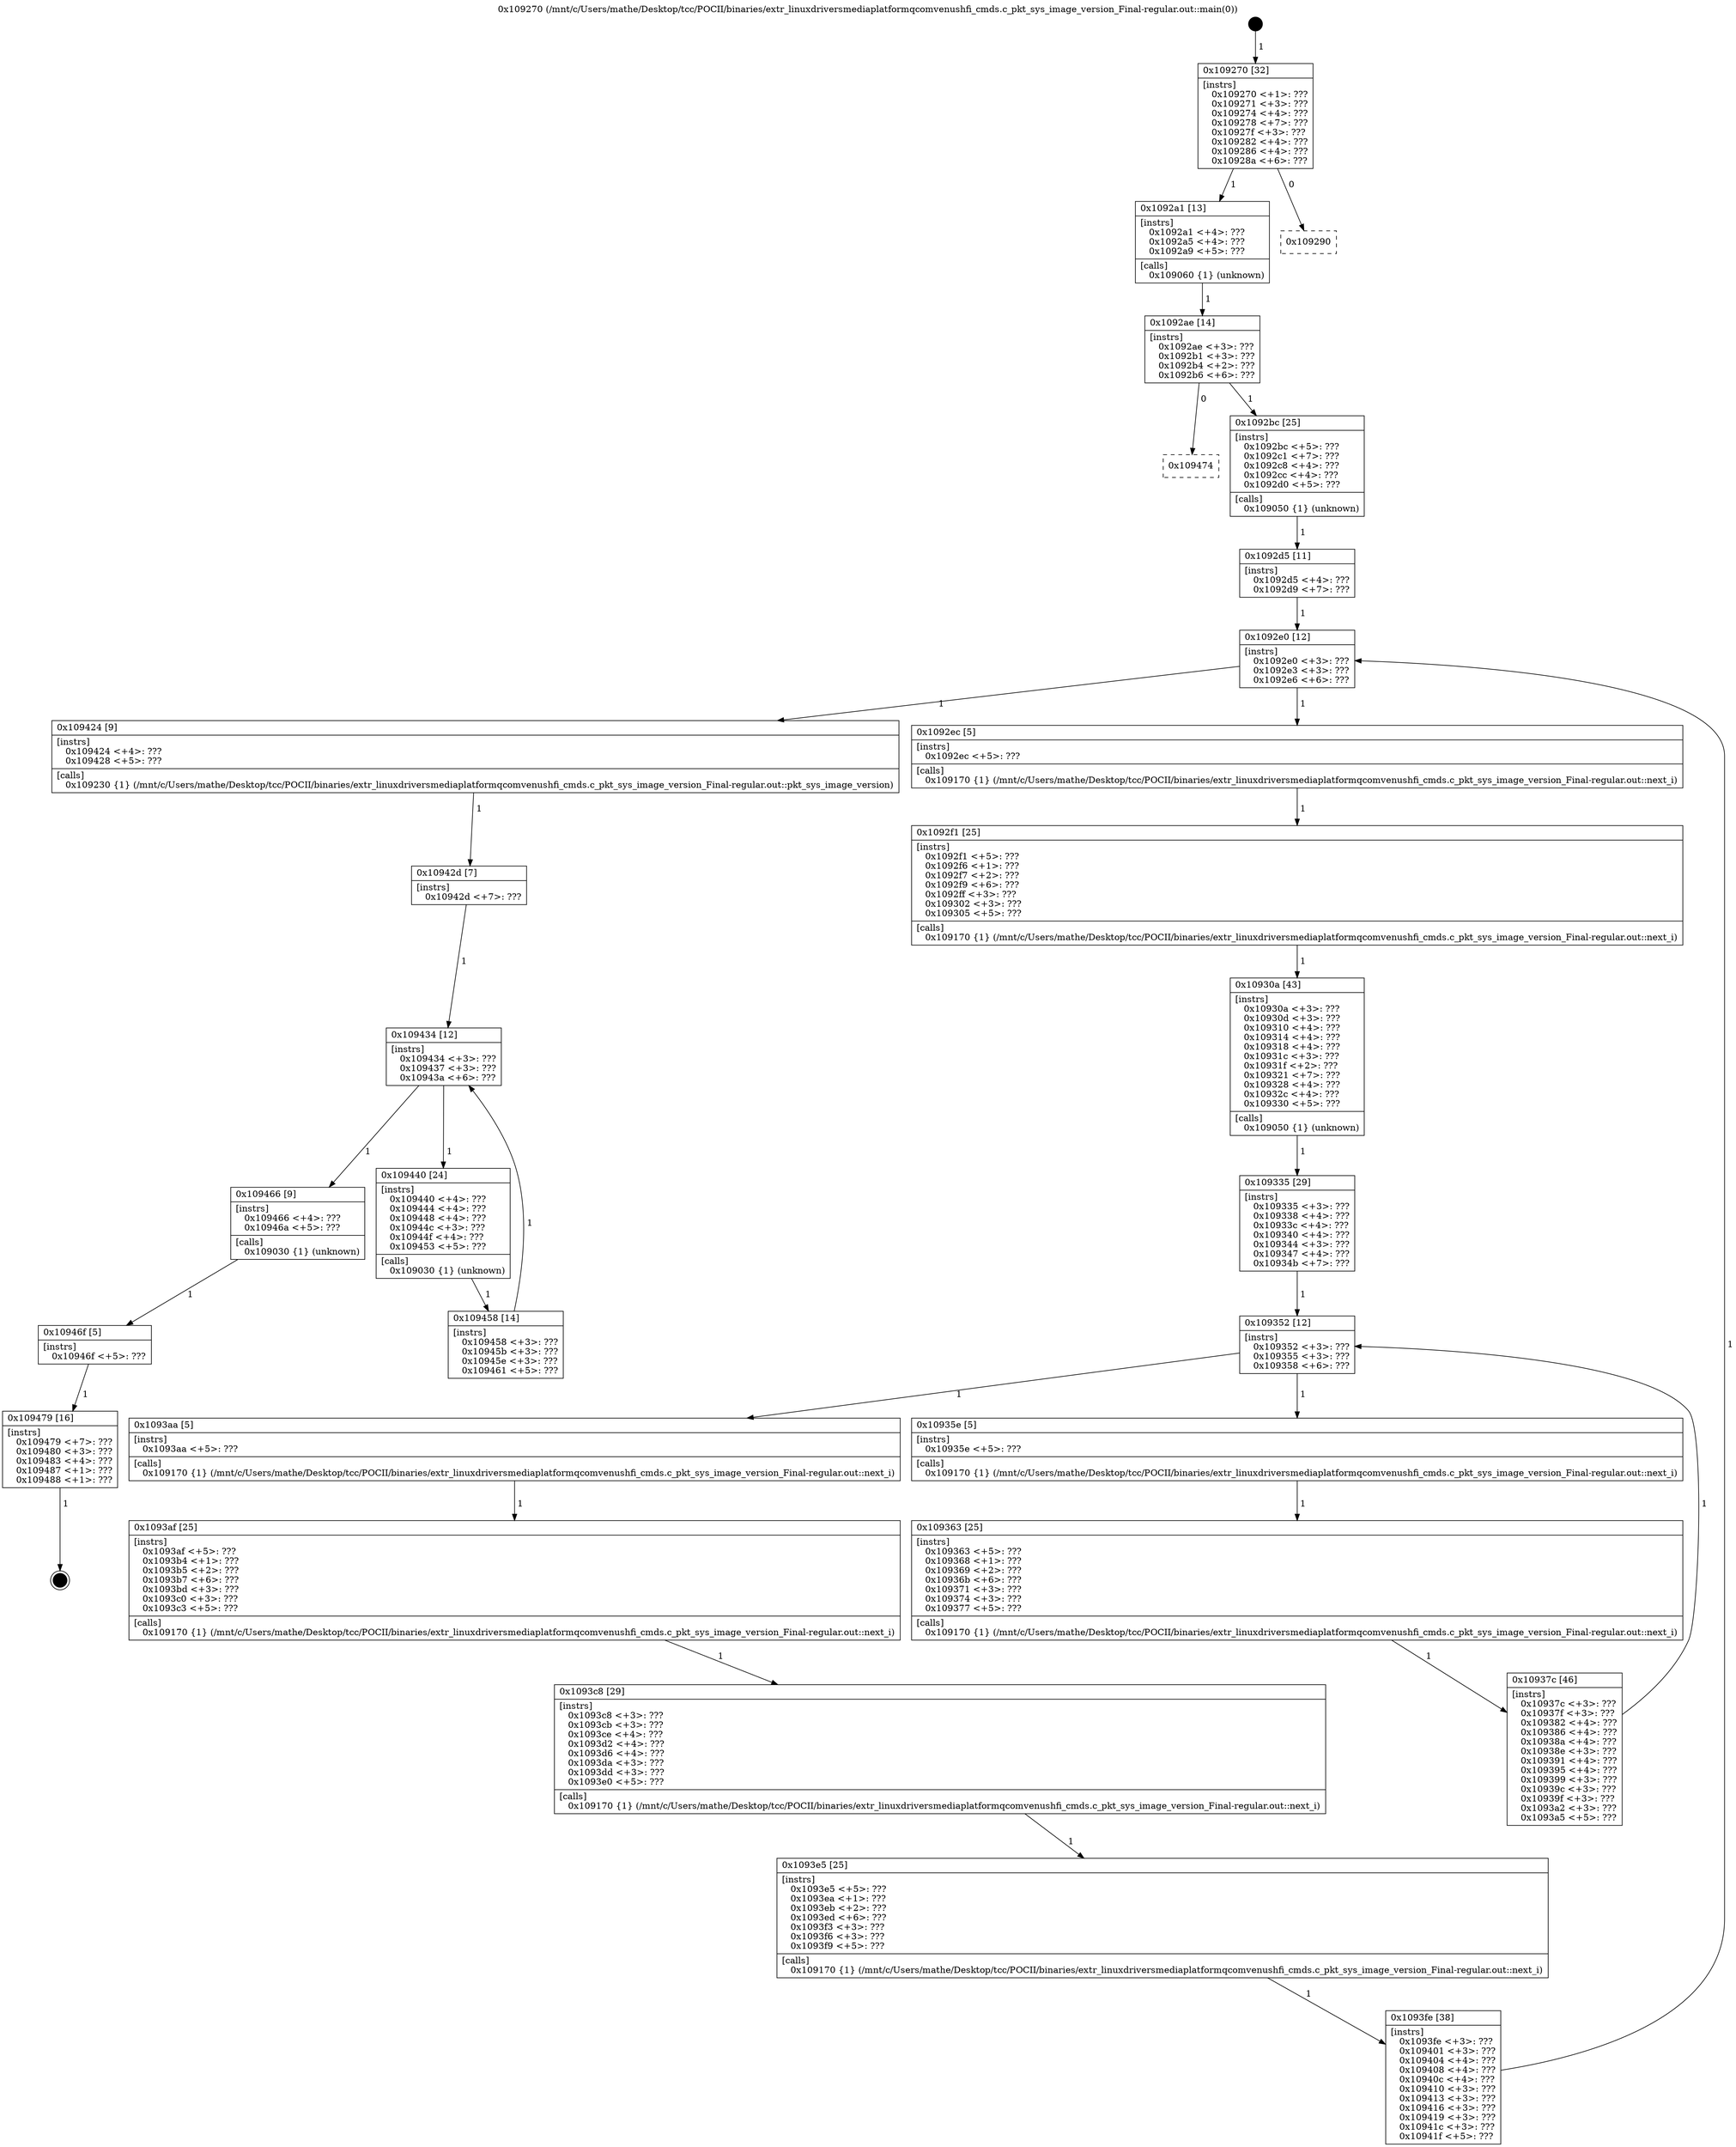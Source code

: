 digraph "0x109270" {
  label = "0x109270 (/mnt/c/Users/mathe/Desktop/tcc/POCII/binaries/extr_linuxdriversmediaplatformqcomvenushfi_cmds.c_pkt_sys_image_version_Final-regular.out::main(0))"
  labelloc = "t"
  node[shape=record]

  Entry [label="",width=0.3,height=0.3,shape=circle,fillcolor=black,style=filled]
  "0x109270" [label="{
     0x109270 [32]\l
     | [instrs]\l
     &nbsp;&nbsp;0x109270 \<+1\>: ???\l
     &nbsp;&nbsp;0x109271 \<+3\>: ???\l
     &nbsp;&nbsp;0x109274 \<+4\>: ???\l
     &nbsp;&nbsp;0x109278 \<+7\>: ???\l
     &nbsp;&nbsp;0x10927f \<+3\>: ???\l
     &nbsp;&nbsp;0x109282 \<+4\>: ???\l
     &nbsp;&nbsp;0x109286 \<+4\>: ???\l
     &nbsp;&nbsp;0x10928a \<+6\>: ???\l
  }"]
  "0x1092a1" [label="{
     0x1092a1 [13]\l
     | [instrs]\l
     &nbsp;&nbsp;0x1092a1 \<+4\>: ???\l
     &nbsp;&nbsp;0x1092a5 \<+4\>: ???\l
     &nbsp;&nbsp;0x1092a9 \<+5\>: ???\l
     | [calls]\l
     &nbsp;&nbsp;0x109060 \{1\} (unknown)\l
  }"]
  "0x109290" [label="{
     0x109290\l
  }", style=dashed]
  "0x1092ae" [label="{
     0x1092ae [14]\l
     | [instrs]\l
     &nbsp;&nbsp;0x1092ae \<+3\>: ???\l
     &nbsp;&nbsp;0x1092b1 \<+3\>: ???\l
     &nbsp;&nbsp;0x1092b4 \<+2\>: ???\l
     &nbsp;&nbsp;0x1092b6 \<+6\>: ???\l
  }"]
  "0x109474" [label="{
     0x109474\l
  }", style=dashed]
  "0x1092bc" [label="{
     0x1092bc [25]\l
     | [instrs]\l
     &nbsp;&nbsp;0x1092bc \<+5\>: ???\l
     &nbsp;&nbsp;0x1092c1 \<+7\>: ???\l
     &nbsp;&nbsp;0x1092c8 \<+4\>: ???\l
     &nbsp;&nbsp;0x1092cc \<+4\>: ???\l
     &nbsp;&nbsp;0x1092d0 \<+5\>: ???\l
     | [calls]\l
     &nbsp;&nbsp;0x109050 \{1\} (unknown)\l
  }"]
  Exit [label="",width=0.3,height=0.3,shape=circle,fillcolor=black,style=filled,peripheries=2]
  "0x1092e0" [label="{
     0x1092e0 [12]\l
     | [instrs]\l
     &nbsp;&nbsp;0x1092e0 \<+3\>: ???\l
     &nbsp;&nbsp;0x1092e3 \<+3\>: ???\l
     &nbsp;&nbsp;0x1092e6 \<+6\>: ???\l
  }"]
  "0x109424" [label="{
     0x109424 [9]\l
     | [instrs]\l
     &nbsp;&nbsp;0x109424 \<+4\>: ???\l
     &nbsp;&nbsp;0x109428 \<+5\>: ???\l
     | [calls]\l
     &nbsp;&nbsp;0x109230 \{1\} (/mnt/c/Users/mathe/Desktop/tcc/POCII/binaries/extr_linuxdriversmediaplatformqcomvenushfi_cmds.c_pkt_sys_image_version_Final-regular.out::pkt_sys_image_version)\l
  }"]
  "0x1092ec" [label="{
     0x1092ec [5]\l
     | [instrs]\l
     &nbsp;&nbsp;0x1092ec \<+5\>: ???\l
     | [calls]\l
     &nbsp;&nbsp;0x109170 \{1\} (/mnt/c/Users/mathe/Desktop/tcc/POCII/binaries/extr_linuxdriversmediaplatformqcomvenushfi_cmds.c_pkt_sys_image_version_Final-regular.out::next_i)\l
  }"]
  "0x1092f1" [label="{
     0x1092f1 [25]\l
     | [instrs]\l
     &nbsp;&nbsp;0x1092f1 \<+5\>: ???\l
     &nbsp;&nbsp;0x1092f6 \<+1\>: ???\l
     &nbsp;&nbsp;0x1092f7 \<+2\>: ???\l
     &nbsp;&nbsp;0x1092f9 \<+6\>: ???\l
     &nbsp;&nbsp;0x1092ff \<+3\>: ???\l
     &nbsp;&nbsp;0x109302 \<+3\>: ???\l
     &nbsp;&nbsp;0x109305 \<+5\>: ???\l
     | [calls]\l
     &nbsp;&nbsp;0x109170 \{1\} (/mnt/c/Users/mathe/Desktop/tcc/POCII/binaries/extr_linuxdriversmediaplatformqcomvenushfi_cmds.c_pkt_sys_image_version_Final-regular.out::next_i)\l
  }"]
  "0x10930a" [label="{
     0x10930a [43]\l
     | [instrs]\l
     &nbsp;&nbsp;0x10930a \<+3\>: ???\l
     &nbsp;&nbsp;0x10930d \<+3\>: ???\l
     &nbsp;&nbsp;0x109310 \<+4\>: ???\l
     &nbsp;&nbsp;0x109314 \<+4\>: ???\l
     &nbsp;&nbsp;0x109318 \<+4\>: ???\l
     &nbsp;&nbsp;0x10931c \<+3\>: ???\l
     &nbsp;&nbsp;0x10931f \<+2\>: ???\l
     &nbsp;&nbsp;0x109321 \<+7\>: ???\l
     &nbsp;&nbsp;0x109328 \<+4\>: ???\l
     &nbsp;&nbsp;0x10932c \<+4\>: ???\l
     &nbsp;&nbsp;0x109330 \<+5\>: ???\l
     | [calls]\l
     &nbsp;&nbsp;0x109050 \{1\} (unknown)\l
  }"]
  "0x109352" [label="{
     0x109352 [12]\l
     | [instrs]\l
     &nbsp;&nbsp;0x109352 \<+3\>: ???\l
     &nbsp;&nbsp;0x109355 \<+3\>: ???\l
     &nbsp;&nbsp;0x109358 \<+6\>: ???\l
  }"]
  "0x1093aa" [label="{
     0x1093aa [5]\l
     | [instrs]\l
     &nbsp;&nbsp;0x1093aa \<+5\>: ???\l
     | [calls]\l
     &nbsp;&nbsp;0x109170 \{1\} (/mnt/c/Users/mathe/Desktop/tcc/POCII/binaries/extr_linuxdriversmediaplatformqcomvenushfi_cmds.c_pkt_sys_image_version_Final-regular.out::next_i)\l
  }"]
  "0x10935e" [label="{
     0x10935e [5]\l
     | [instrs]\l
     &nbsp;&nbsp;0x10935e \<+5\>: ???\l
     | [calls]\l
     &nbsp;&nbsp;0x109170 \{1\} (/mnt/c/Users/mathe/Desktop/tcc/POCII/binaries/extr_linuxdriversmediaplatformqcomvenushfi_cmds.c_pkt_sys_image_version_Final-regular.out::next_i)\l
  }"]
  "0x109363" [label="{
     0x109363 [25]\l
     | [instrs]\l
     &nbsp;&nbsp;0x109363 \<+5\>: ???\l
     &nbsp;&nbsp;0x109368 \<+1\>: ???\l
     &nbsp;&nbsp;0x109369 \<+2\>: ???\l
     &nbsp;&nbsp;0x10936b \<+6\>: ???\l
     &nbsp;&nbsp;0x109371 \<+3\>: ???\l
     &nbsp;&nbsp;0x109374 \<+3\>: ???\l
     &nbsp;&nbsp;0x109377 \<+5\>: ???\l
     | [calls]\l
     &nbsp;&nbsp;0x109170 \{1\} (/mnt/c/Users/mathe/Desktop/tcc/POCII/binaries/extr_linuxdriversmediaplatformqcomvenushfi_cmds.c_pkt_sys_image_version_Final-regular.out::next_i)\l
  }"]
  "0x10937c" [label="{
     0x10937c [46]\l
     | [instrs]\l
     &nbsp;&nbsp;0x10937c \<+3\>: ???\l
     &nbsp;&nbsp;0x10937f \<+3\>: ???\l
     &nbsp;&nbsp;0x109382 \<+4\>: ???\l
     &nbsp;&nbsp;0x109386 \<+4\>: ???\l
     &nbsp;&nbsp;0x10938a \<+4\>: ???\l
     &nbsp;&nbsp;0x10938e \<+3\>: ???\l
     &nbsp;&nbsp;0x109391 \<+4\>: ???\l
     &nbsp;&nbsp;0x109395 \<+4\>: ???\l
     &nbsp;&nbsp;0x109399 \<+3\>: ???\l
     &nbsp;&nbsp;0x10939c \<+3\>: ???\l
     &nbsp;&nbsp;0x10939f \<+3\>: ???\l
     &nbsp;&nbsp;0x1093a2 \<+3\>: ???\l
     &nbsp;&nbsp;0x1093a5 \<+5\>: ???\l
  }"]
  "0x109335" [label="{
     0x109335 [29]\l
     | [instrs]\l
     &nbsp;&nbsp;0x109335 \<+3\>: ???\l
     &nbsp;&nbsp;0x109338 \<+4\>: ???\l
     &nbsp;&nbsp;0x10933c \<+4\>: ???\l
     &nbsp;&nbsp;0x109340 \<+4\>: ???\l
     &nbsp;&nbsp;0x109344 \<+3\>: ???\l
     &nbsp;&nbsp;0x109347 \<+4\>: ???\l
     &nbsp;&nbsp;0x10934b \<+7\>: ???\l
  }"]
  "0x1093af" [label="{
     0x1093af [25]\l
     | [instrs]\l
     &nbsp;&nbsp;0x1093af \<+5\>: ???\l
     &nbsp;&nbsp;0x1093b4 \<+1\>: ???\l
     &nbsp;&nbsp;0x1093b5 \<+2\>: ???\l
     &nbsp;&nbsp;0x1093b7 \<+6\>: ???\l
     &nbsp;&nbsp;0x1093bd \<+3\>: ???\l
     &nbsp;&nbsp;0x1093c0 \<+3\>: ???\l
     &nbsp;&nbsp;0x1093c3 \<+5\>: ???\l
     | [calls]\l
     &nbsp;&nbsp;0x109170 \{1\} (/mnt/c/Users/mathe/Desktop/tcc/POCII/binaries/extr_linuxdriversmediaplatformqcomvenushfi_cmds.c_pkt_sys_image_version_Final-regular.out::next_i)\l
  }"]
  "0x1093c8" [label="{
     0x1093c8 [29]\l
     | [instrs]\l
     &nbsp;&nbsp;0x1093c8 \<+3\>: ???\l
     &nbsp;&nbsp;0x1093cb \<+3\>: ???\l
     &nbsp;&nbsp;0x1093ce \<+4\>: ???\l
     &nbsp;&nbsp;0x1093d2 \<+4\>: ???\l
     &nbsp;&nbsp;0x1093d6 \<+4\>: ???\l
     &nbsp;&nbsp;0x1093da \<+3\>: ???\l
     &nbsp;&nbsp;0x1093dd \<+3\>: ???\l
     &nbsp;&nbsp;0x1093e0 \<+5\>: ???\l
     | [calls]\l
     &nbsp;&nbsp;0x109170 \{1\} (/mnt/c/Users/mathe/Desktop/tcc/POCII/binaries/extr_linuxdriversmediaplatformqcomvenushfi_cmds.c_pkt_sys_image_version_Final-regular.out::next_i)\l
  }"]
  "0x1093e5" [label="{
     0x1093e5 [25]\l
     | [instrs]\l
     &nbsp;&nbsp;0x1093e5 \<+5\>: ???\l
     &nbsp;&nbsp;0x1093ea \<+1\>: ???\l
     &nbsp;&nbsp;0x1093eb \<+2\>: ???\l
     &nbsp;&nbsp;0x1093ed \<+6\>: ???\l
     &nbsp;&nbsp;0x1093f3 \<+3\>: ???\l
     &nbsp;&nbsp;0x1093f6 \<+3\>: ???\l
     &nbsp;&nbsp;0x1093f9 \<+5\>: ???\l
     | [calls]\l
     &nbsp;&nbsp;0x109170 \{1\} (/mnt/c/Users/mathe/Desktop/tcc/POCII/binaries/extr_linuxdriversmediaplatformqcomvenushfi_cmds.c_pkt_sys_image_version_Final-regular.out::next_i)\l
  }"]
  "0x1093fe" [label="{
     0x1093fe [38]\l
     | [instrs]\l
     &nbsp;&nbsp;0x1093fe \<+3\>: ???\l
     &nbsp;&nbsp;0x109401 \<+3\>: ???\l
     &nbsp;&nbsp;0x109404 \<+4\>: ???\l
     &nbsp;&nbsp;0x109408 \<+4\>: ???\l
     &nbsp;&nbsp;0x10940c \<+4\>: ???\l
     &nbsp;&nbsp;0x109410 \<+3\>: ???\l
     &nbsp;&nbsp;0x109413 \<+3\>: ???\l
     &nbsp;&nbsp;0x109416 \<+3\>: ???\l
     &nbsp;&nbsp;0x109419 \<+3\>: ???\l
     &nbsp;&nbsp;0x10941c \<+3\>: ???\l
     &nbsp;&nbsp;0x10941f \<+5\>: ???\l
  }"]
  "0x1092d5" [label="{
     0x1092d5 [11]\l
     | [instrs]\l
     &nbsp;&nbsp;0x1092d5 \<+4\>: ???\l
     &nbsp;&nbsp;0x1092d9 \<+7\>: ???\l
  }"]
  "0x109434" [label="{
     0x109434 [12]\l
     | [instrs]\l
     &nbsp;&nbsp;0x109434 \<+3\>: ???\l
     &nbsp;&nbsp;0x109437 \<+3\>: ???\l
     &nbsp;&nbsp;0x10943a \<+6\>: ???\l
  }"]
  "0x109466" [label="{
     0x109466 [9]\l
     | [instrs]\l
     &nbsp;&nbsp;0x109466 \<+4\>: ???\l
     &nbsp;&nbsp;0x10946a \<+5\>: ???\l
     | [calls]\l
     &nbsp;&nbsp;0x109030 \{1\} (unknown)\l
  }"]
  "0x109440" [label="{
     0x109440 [24]\l
     | [instrs]\l
     &nbsp;&nbsp;0x109440 \<+4\>: ???\l
     &nbsp;&nbsp;0x109444 \<+4\>: ???\l
     &nbsp;&nbsp;0x109448 \<+4\>: ???\l
     &nbsp;&nbsp;0x10944c \<+3\>: ???\l
     &nbsp;&nbsp;0x10944f \<+4\>: ???\l
     &nbsp;&nbsp;0x109453 \<+5\>: ???\l
     | [calls]\l
     &nbsp;&nbsp;0x109030 \{1\} (unknown)\l
  }"]
  "0x109458" [label="{
     0x109458 [14]\l
     | [instrs]\l
     &nbsp;&nbsp;0x109458 \<+3\>: ???\l
     &nbsp;&nbsp;0x10945b \<+3\>: ???\l
     &nbsp;&nbsp;0x10945e \<+3\>: ???\l
     &nbsp;&nbsp;0x109461 \<+5\>: ???\l
  }"]
  "0x10942d" [label="{
     0x10942d [7]\l
     | [instrs]\l
     &nbsp;&nbsp;0x10942d \<+7\>: ???\l
  }"]
  "0x10946f" [label="{
     0x10946f [5]\l
     | [instrs]\l
     &nbsp;&nbsp;0x10946f \<+5\>: ???\l
  }"]
  "0x109479" [label="{
     0x109479 [16]\l
     | [instrs]\l
     &nbsp;&nbsp;0x109479 \<+7\>: ???\l
     &nbsp;&nbsp;0x109480 \<+3\>: ???\l
     &nbsp;&nbsp;0x109483 \<+4\>: ???\l
     &nbsp;&nbsp;0x109487 \<+1\>: ???\l
     &nbsp;&nbsp;0x109488 \<+1\>: ???\l
  }"]
  Entry -> "0x109270" [label=" 1"]
  "0x109270" -> "0x1092a1" [label=" 1"]
  "0x109270" -> "0x109290" [label=" 0"]
  "0x1092a1" -> "0x1092ae" [label=" 1"]
  "0x1092ae" -> "0x109474" [label=" 0"]
  "0x1092ae" -> "0x1092bc" [label=" 1"]
  "0x109479" -> Exit [label=" 1"]
  "0x1092bc" -> "0x1092d5" [label=" 1"]
  "0x1092e0" -> "0x109424" [label=" 1"]
  "0x1092e0" -> "0x1092ec" [label=" 1"]
  "0x1092ec" -> "0x1092f1" [label=" 1"]
  "0x1092f1" -> "0x10930a" [label=" 1"]
  "0x10930a" -> "0x109335" [label=" 1"]
  "0x109352" -> "0x1093aa" [label=" 1"]
  "0x109352" -> "0x10935e" [label=" 1"]
  "0x10935e" -> "0x109363" [label=" 1"]
  "0x109363" -> "0x10937c" [label=" 1"]
  "0x109335" -> "0x109352" [label=" 1"]
  "0x10937c" -> "0x109352" [label=" 1"]
  "0x1093aa" -> "0x1093af" [label=" 1"]
  "0x1093af" -> "0x1093c8" [label=" 1"]
  "0x1093c8" -> "0x1093e5" [label=" 1"]
  "0x1093e5" -> "0x1093fe" [label=" 1"]
  "0x1092d5" -> "0x1092e0" [label=" 1"]
  "0x1093fe" -> "0x1092e0" [label=" 1"]
  "0x109424" -> "0x10942d" [label=" 1"]
  "0x109434" -> "0x109466" [label=" 1"]
  "0x109434" -> "0x109440" [label=" 1"]
  "0x109440" -> "0x109458" [label=" 1"]
  "0x10942d" -> "0x109434" [label=" 1"]
  "0x109458" -> "0x109434" [label=" 1"]
  "0x109466" -> "0x10946f" [label=" 1"]
  "0x10946f" -> "0x109479" [label=" 1"]
}
